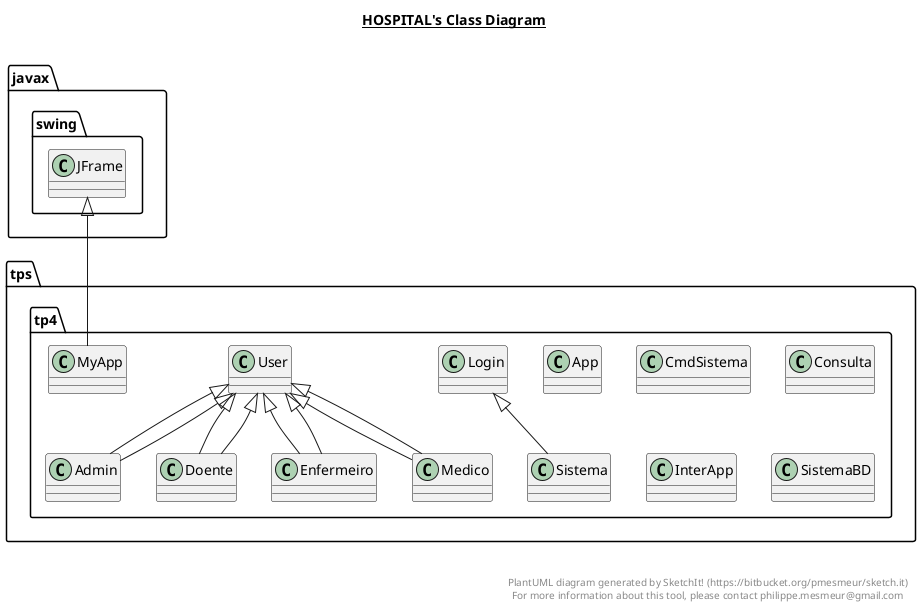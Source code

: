 @startuml

title __HOSPITAL's Class Diagram__\n

  namespace tps.tp4 {
    class tps.tp4.Admin {
    }
  }
  

  namespace tps.tp4 {
    class tps.tp4.Admin {
    }
  }
  

  namespace tps.tp4 {
    class tps.tp4.App {
    }
  }
  

  namespace tps.tp4 {
    class tps.tp4.App {
    }
  }
  

  namespace tps.tp4 {
    class tps.tp4.CmdSistema {
    }
  }
  

  namespace tps.tp4 {
    class tps.tp4.CmdSistema {
    }
  }
  

  namespace tps.tp4 {
    class tps.tp4.Consulta {
    }
  }
  

  namespace tps.tp4 {
    class tps.tp4.Consulta {
    }
  }
  

  namespace tps.tp4 {
    class tps.tp4.Doente {
    }
  }
  

  namespace tps.tp4 {
    class tps.tp4.Doente {
    }
  }
  

  namespace tps.tp4 {
    class tps.tp4.Enfermeiro {
    }
  }
  

  namespace tps.tp4 {
    class tps.tp4.Enfermeiro {
    }
  }
  

  namespace tps.tp4 {
    class tps.tp4.InterApp {
    }
  }
  

  namespace tps.tp4 {
    class tps.tp4.Login {
    }
  }
  

  namespace tps.tp4 {
    class tps.tp4.Login {
    }
  }
  

  namespace tps.tp4 {
    class tps.tp4.Medico {
    }
  }
  

  namespace tps.tp4 {
    class tps.tp4.Medico {
    }
  }
  

  namespace tps.tp4 {
    class tps.tp4.MyApp {
    }
  }
  

  namespace tps.tp4 {
    class tps.tp4.Sistema {
    }
  }
  

  namespace tps.tp4 {
    class tps.tp4.Sistema {
    }
  }
  

  namespace tps.tp4 {
    class tps.tp4.SistemaBD {
    }
  }
  

  namespace tps.tp4 {
    class tps.tp4.SistemaBD {
    }
  }
  

  namespace tps.tp4 {
    class tps.tp4.User {
    }
  }
  

  namespace tps.tp4 {
    class tps.tp4.User {
    }
  }
  

  tps.tp4.Admin -up-|> tps.tp4.User
  tps.tp4.Admin -up-|> tps.tp4.User
  tps.tp4.Doente -up-|> tps.tp4.User
  tps.tp4.Doente -up-|> tps.tp4.User
  tps.tp4.Enfermeiro -up-|> tps.tp4.User
  tps.tp4.Enfermeiro -up-|> tps.tp4.User
  tps.tp4.Medico -up-|> tps.tp4.User
  tps.tp4.Medico -up-|> tps.tp4.User
  tps.tp4.MyApp -up-|> javax.swing.JFrame
  tps.tp4.Sistema -up-|> tps.tp4.Login


right footer


PlantUML diagram generated by SketchIt! (https://bitbucket.org/pmesmeur/sketch.it)
For more information about this tool, please contact philippe.mesmeur@gmail.com
endfooter

@enduml

